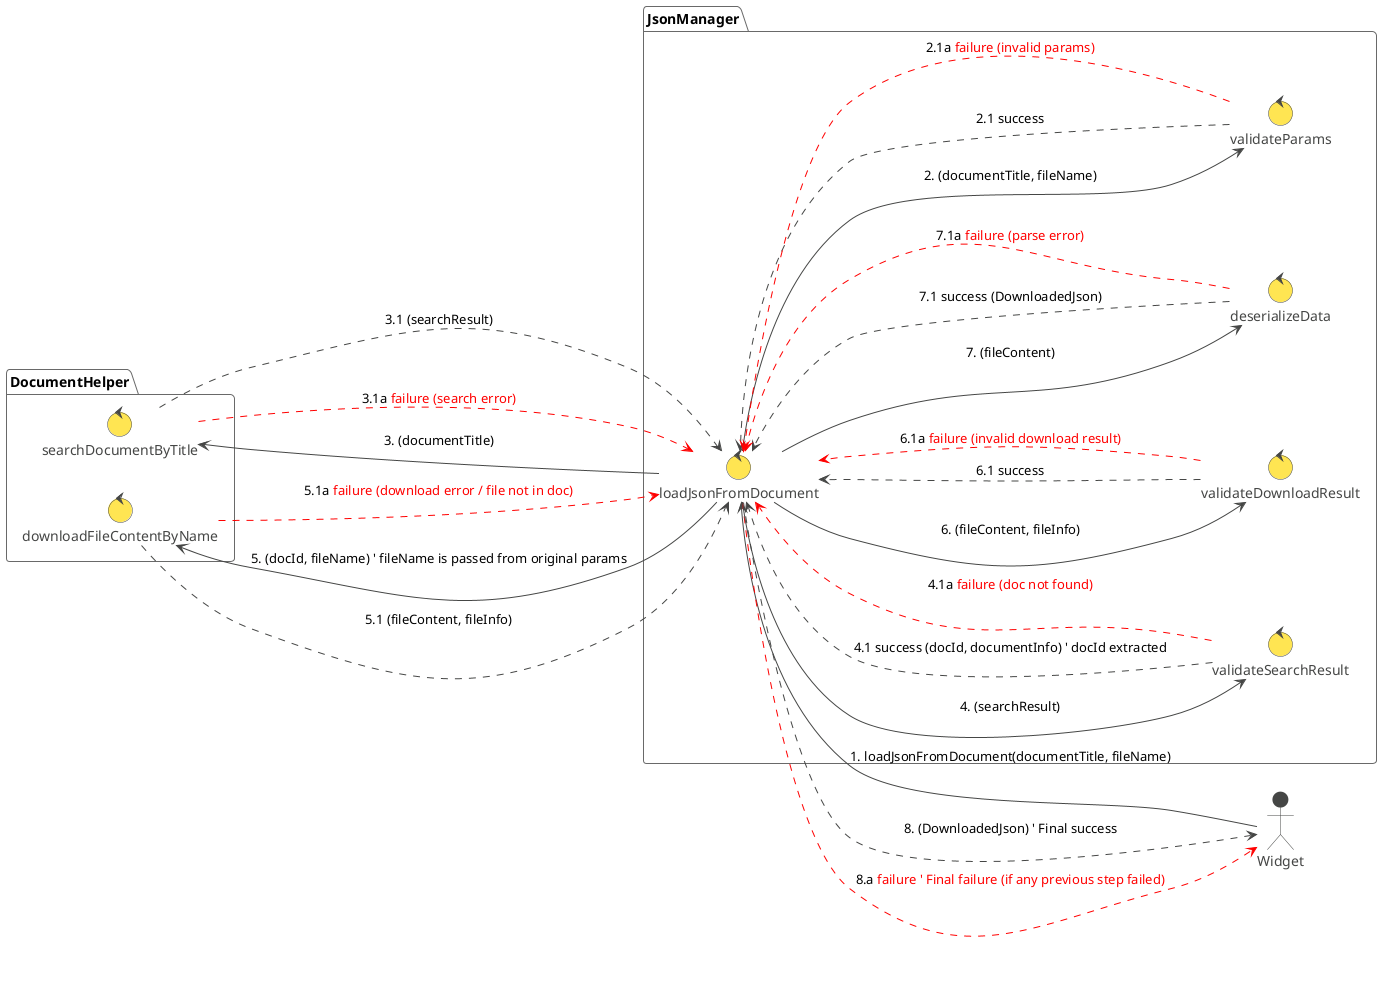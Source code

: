 @startuml UC-001_Orchestrated_Flow
!theme vibrant
left to right direction
' skinparam linetype ortho

actor Widget

package "DocumentHelper" as DocumentHelperModule {
    control "searchDocumentByTitle" as searchDocumentByTitle
    control "downloadFileContentByName" as downloadFileContentByName
}

package "JsonManager" as JsonManagerModule {
    control "loadJsonFromDocument" as loadJsonFromDocument
    control "validateParams" as validateParams
    control "validateSearchResult" as validateSearchResult
    control "validateDownloadResult" as validateDownloadResult
    control "deserializeData" as deserializeData
}

' Entities (can be added if needed for clarity, but keeping it focused on control flow for now)
' entity "searchResult" as searchResultEntity
' entity "fileContent" as fileContentEntity
' entity "DownloadedJson" as DownloadedJsonEntity


Widget --> loadJsonFromDocument : 1. loadJsonFromDocument(documentTitle, fileName)

loadJsonFromDocument --> validateParams: 2. (documentTitle, fileName)
validateParams ..> loadJsonFromDocument : 2.1 success
validateParams .[#red].> loadJsonFromDocument : 2.1a <color:red>failure (invalid params)</color>

' UC-001 Step 3: Invoke UC-003 (searchDocumentByTitle) and get searchResult
' This happens if validateParams (step 2) was successful.
loadJsonFromDocument --> searchDocumentByTitle : 3. (documentTitle)
searchDocumentByTitle ..> loadJsonFromDocument : 3.1 (searchResult)
searchDocumentByTitle .[#red].> loadJsonFromDocument : 3.1a <color:red>failure (search error)</color>

' UC-001 Step 4: Process searchResult
' This happens if step 3 was successful.
loadJsonFromDocument --> validateSearchResult : 4. (searchResult)
validateSearchResult ..> loadJsonFromDocument : 4.1 success (docId, documentInfo) ' docId extracted
validateSearchResult .[#red].> loadJsonFromDocument : 4.1a <color:red>failure (doc not found)</color>

' UC-001 Step 5: Invoke UC-004 (downloadFileContentByName) and get fileContent
' This happens if step 4 was successful.
loadJsonFromDocument --> downloadFileContentByName : 5. (docId, fileName) ' fileName is passed from original params
downloadFileContentByName ..> loadJsonFromDocument : 5.1 (fileContent, fileInfo)
downloadFileContentByName .[#red].> loadJsonFromDocument : 5.1a <color:red>failure (download error / file not in doc)</color>

' UC-001 Step 6: Process download result
' This happens if step 5 was successful.
loadJsonFromDocument --> validateDownloadResult : 6. (fileContent, fileInfo)
validateDownloadResult ..> loadJsonFromDocument : 6.1 success
validateDownloadResult .[#red].> loadJsonFromDocument : 6.1a <color:red>failure (invalid download result)</color>

' UC-001 Step 7: Deserialize data
' This happens if step 6 was successful.
loadJsonFromDocument --> deserializeData : 7. (fileContent)
deserializeData ..> loadJsonFromDocument : 7.1 success (DownloadedJson)
deserializeData .[#red].> loadJsonFromDocument : 7.1a <color:red>failure (parse error)</color>

' UC-001 Step 8: Return result to Widget
loadJsonFromDocument ..> Widget : 8. (DownloadedJson) ' Final success
loadJsonFromDocument .[#red].> Widget : 8.a <color:red>failure ' Final failure (if any previous step failed)</color>

@enduml
